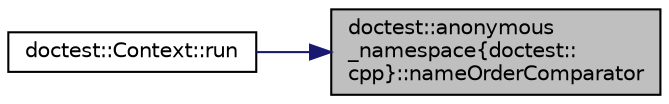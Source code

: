 digraph "doctest::anonymous_namespace{doctest::cpp}::nameOrderComparator"
{
 // LATEX_PDF_SIZE
  edge [fontname="Helvetica",fontsize="10",labelfontname="Helvetica",labelfontsize="10"];
  node [fontname="Helvetica",fontsize="10",shape=record];
  rankdir="RL";
  Node1 [label="doctest::anonymous\l_namespace\{doctest::\lcpp\}::nameOrderComparator",height=0.2,width=0.4,color="black", fillcolor="grey75", style="filled", fontcolor="black",tooltip=" "];
  Node1 -> Node2 [dir="back",color="midnightblue",fontsize="10",style="solid",fontname="Helvetica"];
  Node2 [label="doctest::Context::run",height=0.2,width=0.4,color="black", fillcolor="white", style="filled",URL="$classdoctest_1_1_context.html#a8059b137ef41cbe6c5d8160806a3cc63",tooltip=" "];
}
